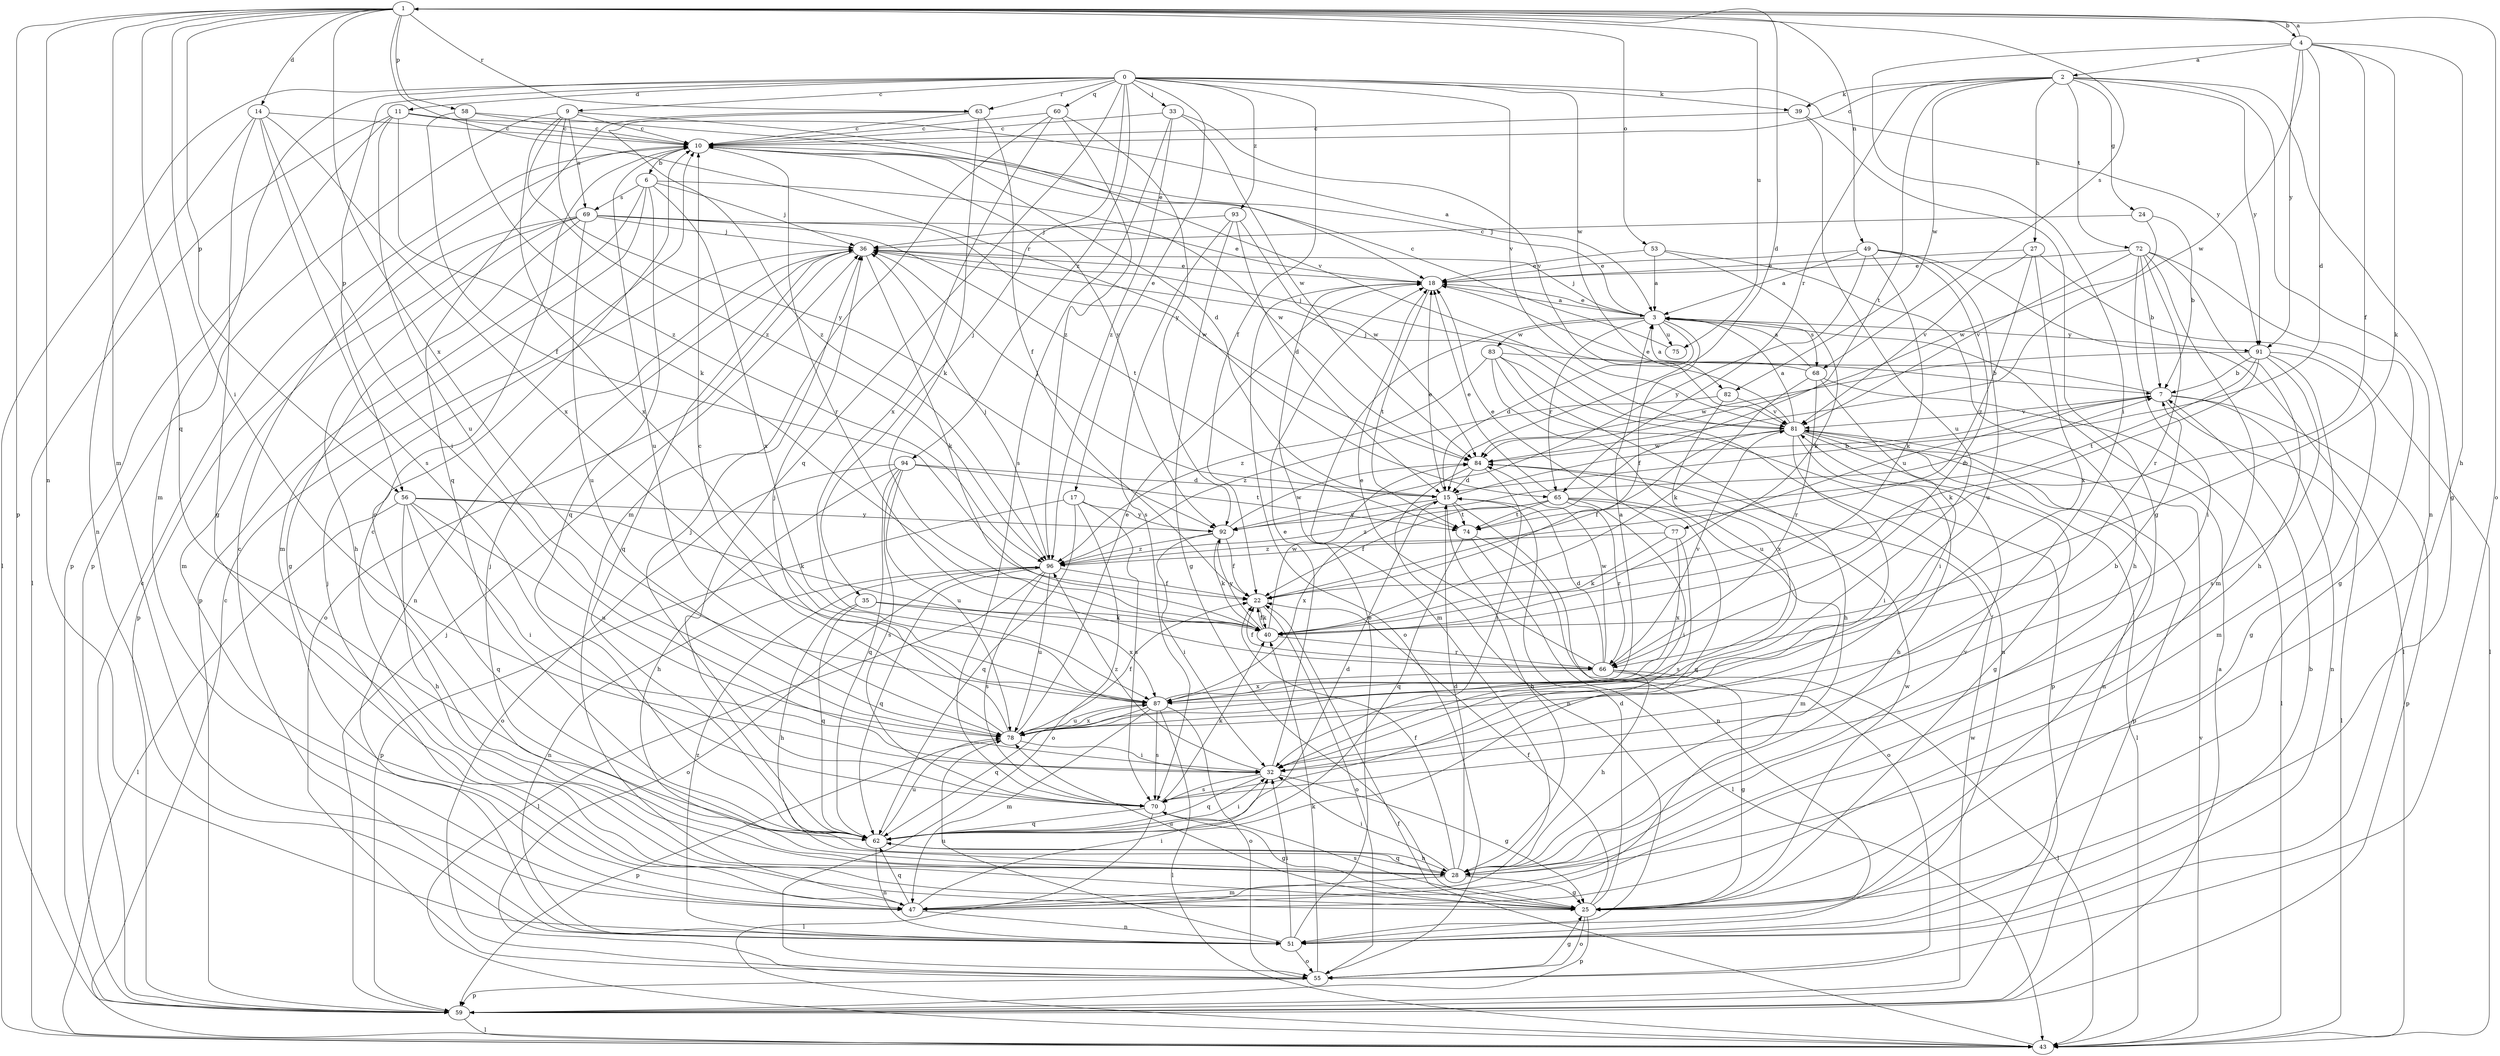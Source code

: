 strict digraph  {
0;
1;
2;
3;
4;
6;
7;
9;
10;
11;
14;
15;
17;
18;
22;
24;
25;
27;
28;
32;
33;
35;
36;
39;
40;
43;
47;
49;
51;
53;
55;
56;
58;
59;
60;
62;
63;
65;
66;
68;
69;
70;
72;
74;
75;
77;
78;
81;
82;
83;
84;
87;
91;
92;
93;
94;
96;
0 -> 9  [label=c];
0 -> 11  [label=d];
0 -> 17  [label=e];
0 -> 22  [label=f];
0 -> 33  [label=j];
0 -> 35  [label=j];
0 -> 39  [label=k];
0 -> 43  [label=l];
0 -> 47  [label=m];
0 -> 56  [label=p];
0 -> 60  [label=q];
0 -> 62  [label=q];
0 -> 63  [label=r];
0 -> 81  [label=v];
0 -> 82  [label=w];
0 -> 91  [label=y];
0 -> 93  [label=z];
0 -> 94  [label=z];
1 -> 4  [label=b];
1 -> 14  [label=d];
1 -> 15  [label=d];
1 -> 32  [label=i];
1 -> 47  [label=m];
1 -> 49  [label=n];
1 -> 51  [label=n];
1 -> 53  [label=o];
1 -> 55  [label=o];
1 -> 56  [label=p];
1 -> 58  [label=p];
1 -> 59  [label=p];
1 -> 62  [label=q];
1 -> 63  [label=r];
1 -> 65  [label=r];
1 -> 68  [label=s];
1 -> 75  [label=u];
1 -> 87  [label=x];
2 -> 10  [label=c];
2 -> 24  [label=g];
2 -> 25  [label=g];
2 -> 27  [label=h];
2 -> 39  [label=k];
2 -> 51  [label=n];
2 -> 65  [label=r];
2 -> 72  [label=t];
2 -> 74  [label=t];
2 -> 82  [label=w];
2 -> 91  [label=y];
3 -> 10  [label=c];
3 -> 15  [label=d];
3 -> 18  [label=e];
3 -> 22  [label=f];
3 -> 36  [label=j];
3 -> 47  [label=m];
3 -> 65  [label=r];
3 -> 68  [label=s];
3 -> 75  [label=u];
3 -> 83  [label=w];
3 -> 91  [label=y];
4 -> 1  [label=a];
4 -> 2  [label=a];
4 -> 15  [label=d];
4 -> 22  [label=f];
4 -> 28  [label=h];
4 -> 32  [label=i];
4 -> 40  [label=k];
4 -> 84  [label=w];
4 -> 91  [label=y];
6 -> 36  [label=j];
6 -> 47  [label=m];
6 -> 59  [label=p];
6 -> 62  [label=q];
6 -> 69  [label=s];
6 -> 84  [label=w];
6 -> 87  [label=x];
7 -> 3  [label=a];
7 -> 43  [label=l];
7 -> 51  [label=n];
7 -> 59  [label=p];
7 -> 77  [label=u];
7 -> 81  [label=v];
9 -> 10  [label=c];
9 -> 59  [label=p];
9 -> 69  [label=s];
9 -> 81  [label=v];
9 -> 87  [label=x];
9 -> 92  [label=y];
9 -> 96  [label=z];
10 -> 6  [label=b];
10 -> 15  [label=d];
10 -> 66  [label=r];
10 -> 78  [label=u];
10 -> 92  [label=y];
11 -> 3  [label=a];
11 -> 10  [label=c];
11 -> 40  [label=k];
11 -> 43  [label=l];
11 -> 59  [label=p];
11 -> 78  [label=u];
14 -> 10  [label=c];
14 -> 25  [label=g];
14 -> 32  [label=i];
14 -> 51  [label=n];
14 -> 70  [label=s];
14 -> 87  [label=x];
15 -> 7  [label=b];
15 -> 18  [label=e];
15 -> 28  [label=h];
15 -> 36  [label=j];
15 -> 51  [label=n];
15 -> 74  [label=t];
15 -> 87  [label=x];
15 -> 92  [label=y];
17 -> 55  [label=o];
17 -> 59  [label=p];
17 -> 62  [label=q];
17 -> 70  [label=s];
17 -> 92  [label=y];
18 -> 3  [label=a];
18 -> 55  [label=o];
18 -> 74  [label=t];
22 -> 40  [label=k];
22 -> 55  [label=o];
24 -> 7  [label=b];
24 -> 36  [label=j];
24 -> 84  [label=w];
25 -> 10  [label=c];
25 -> 15  [label=d];
25 -> 22  [label=f];
25 -> 55  [label=o];
25 -> 59  [label=p];
25 -> 70  [label=s];
25 -> 78  [label=u];
25 -> 84  [label=w];
27 -> 18  [label=e];
27 -> 43  [label=l];
27 -> 81  [label=v];
27 -> 87  [label=x];
27 -> 96  [label=z];
28 -> 10  [label=c];
28 -> 15  [label=d];
28 -> 22  [label=f];
28 -> 25  [label=g];
28 -> 32  [label=i];
28 -> 36  [label=j];
28 -> 47  [label=m];
28 -> 62  [label=q];
28 -> 81  [label=v];
32 -> 18  [label=e];
32 -> 25  [label=g];
32 -> 62  [label=q];
32 -> 70  [label=s];
32 -> 96  [label=z];
33 -> 10  [label=c];
33 -> 70  [label=s];
33 -> 81  [label=v];
33 -> 84  [label=w];
33 -> 96  [label=z];
35 -> 28  [label=h];
35 -> 40  [label=k];
35 -> 62  [label=q];
35 -> 87  [label=x];
36 -> 18  [label=e];
36 -> 40  [label=k];
36 -> 51  [label=n];
36 -> 55  [label=o];
36 -> 62  [label=q];
39 -> 10  [label=c];
39 -> 25  [label=g];
39 -> 78  [label=u];
40 -> 22  [label=f];
40 -> 66  [label=r];
40 -> 84  [label=w];
40 -> 92  [label=y];
43 -> 10  [label=c];
43 -> 22  [label=f];
43 -> 81  [label=v];
47 -> 32  [label=i];
47 -> 36  [label=j];
47 -> 51  [label=n];
47 -> 62  [label=q];
49 -> 3  [label=a];
49 -> 18  [label=e];
49 -> 40  [label=k];
49 -> 43  [label=l];
49 -> 66  [label=r];
49 -> 78  [label=u];
49 -> 92  [label=y];
51 -> 7  [label=b];
51 -> 10  [label=c];
51 -> 18  [label=e];
51 -> 32  [label=i];
51 -> 55  [label=o];
51 -> 78  [label=u];
51 -> 96  [label=z];
53 -> 3  [label=a];
53 -> 18  [label=e];
53 -> 28  [label=h];
53 -> 40  [label=k];
55 -> 25  [label=g];
55 -> 40  [label=k];
55 -> 59  [label=p];
56 -> 28  [label=h];
56 -> 32  [label=i];
56 -> 40  [label=k];
56 -> 43  [label=l];
56 -> 62  [label=q];
56 -> 78  [label=u];
56 -> 92  [label=y];
58 -> 10  [label=c];
58 -> 18  [label=e];
58 -> 22  [label=f];
58 -> 96  [label=z];
59 -> 3  [label=a];
59 -> 10  [label=c];
59 -> 36  [label=j];
59 -> 43  [label=l];
59 -> 84  [label=w];
60 -> 10  [label=c];
60 -> 47  [label=m];
60 -> 87  [label=x];
60 -> 92  [label=y];
60 -> 96  [label=z];
62 -> 15  [label=d];
62 -> 28  [label=h];
62 -> 32  [label=i];
62 -> 51  [label=n];
62 -> 78  [label=u];
63 -> 10  [label=c];
63 -> 22  [label=f];
63 -> 40  [label=k];
63 -> 62  [label=q];
63 -> 96  [label=z];
65 -> 18  [label=e];
65 -> 22  [label=f];
65 -> 32  [label=i];
65 -> 47  [label=m];
65 -> 62  [label=q];
65 -> 66  [label=r];
65 -> 74  [label=t];
65 -> 96  [label=z];
66 -> 15  [label=d];
66 -> 18  [label=e];
66 -> 22  [label=f];
66 -> 25  [label=g];
66 -> 28  [label=h];
66 -> 43  [label=l];
66 -> 81  [label=v];
66 -> 84  [label=w];
66 -> 87  [label=x];
68 -> 3  [label=a];
68 -> 32  [label=i];
68 -> 36  [label=j];
68 -> 40  [label=k];
68 -> 43  [label=l];
68 -> 66  [label=r];
69 -> 18  [label=e];
69 -> 25  [label=g];
69 -> 28  [label=h];
69 -> 36  [label=j];
69 -> 47  [label=m];
69 -> 59  [label=p];
69 -> 74  [label=t];
69 -> 78  [label=u];
69 -> 84  [label=w];
70 -> 25  [label=g];
70 -> 36  [label=j];
70 -> 40  [label=k];
70 -> 43  [label=l];
70 -> 62  [label=q];
72 -> 7  [label=b];
72 -> 18  [label=e];
72 -> 25  [label=g];
72 -> 28  [label=h];
72 -> 32  [label=i];
72 -> 47  [label=m];
72 -> 66  [label=r];
72 -> 81  [label=v];
74 -> 43  [label=l];
74 -> 55  [label=o];
74 -> 62  [label=q];
75 -> 10  [label=c];
77 -> 18  [label=e];
77 -> 40  [label=k];
77 -> 70  [label=s];
77 -> 87  [label=x];
77 -> 96  [label=z];
78 -> 7  [label=b];
78 -> 10  [label=c];
78 -> 18  [label=e];
78 -> 22  [label=f];
78 -> 32  [label=i];
78 -> 36  [label=j];
78 -> 59  [label=p];
78 -> 87  [label=x];
81 -> 3  [label=a];
81 -> 18  [label=e];
81 -> 22  [label=f];
81 -> 25  [label=g];
81 -> 28  [label=h];
81 -> 32  [label=i];
81 -> 36  [label=j];
81 -> 43  [label=l];
81 -> 51  [label=n];
81 -> 59  [label=p];
81 -> 84  [label=w];
82 -> 81  [label=v];
82 -> 87  [label=x];
82 -> 96  [label=z];
83 -> 7  [label=b];
83 -> 28  [label=h];
83 -> 51  [label=n];
83 -> 59  [label=p];
83 -> 78  [label=u];
83 -> 96  [label=z];
84 -> 15  [label=d];
84 -> 32  [label=i];
84 -> 51  [label=n];
87 -> 3  [label=a];
87 -> 43  [label=l];
87 -> 47  [label=m];
87 -> 55  [label=o];
87 -> 62  [label=q];
87 -> 70  [label=s];
87 -> 78  [label=u];
91 -> 7  [label=b];
91 -> 25  [label=g];
91 -> 40  [label=k];
91 -> 47  [label=m];
91 -> 70  [label=s];
91 -> 74  [label=t];
91 -> 84  [label=w];
92 -> 7  [label=b];
92 -> 22  [label=f];
92 -> 32  [label=i];
92 -> 40  [label=k];
92 -> 84  [label=w];
92 -> 96  [label=z];
93 -> 15  [label=d];
93 -> 25  [label=g];
93 -> 36  [label=j];
93 -> 70  [label=s];
93 -> 84  [label=w];
94 -> 15  [label=d];
94 -> 28  [label=h];
94 -> 55  [label=o];
94 -> 62  [label=q];
94 -> 70  [label=s];
94 -> 74  [label=t];
94 -> 78  [label=u];
96 -> 22  [label=f];
96 -> 36  [label=j];
96 -> 43  [label=l];
96 -> 51  [label=n];
96 -> 55  [label=o];
96 -> 62  [label=q];
96 -> 70  [label=s];
96 -> 78  [label=u];
}
